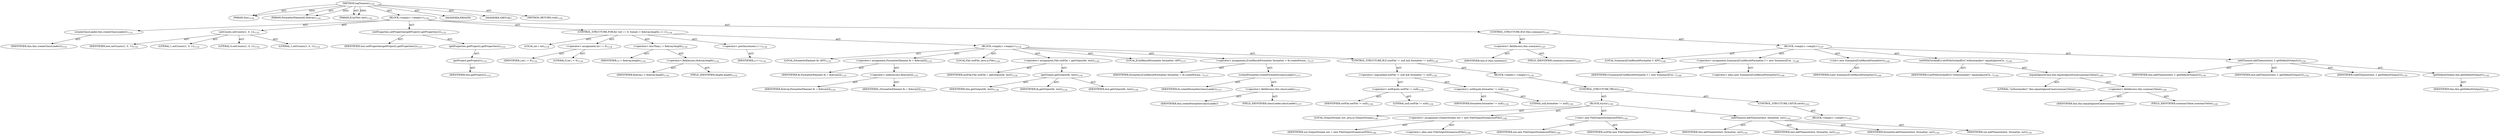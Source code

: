 digraph "logTimeout" {  
"111669149745" [label = <(METHOD,logTimeout)<SUB>1130</SUB>> ]
"115964117014" [label = <(PARAM,this)<SUB>1130</SUB>> ]
"115964117084" [label = <(PARAM,FormatterElement[] feArray)<SUB>1130</SUB>> ]
"115964117085" [label = <(PARAM,JUnitTest test)<SUB>1130</SUB>> ]
"25769803908" [label = <(BLOCK,&lt;empty&gt;,&lt;empty&gt;)<SUB>1130</SUB>> ]
"30064771733" [label = <(createClassLoader,this.createClassLoader())<SUB>1131</SUB>> ]
"68719476801" [label = <(IDENTIFIER,this,this.createClassLoader())<SUB>1131</SUB>> ]
"30064771734" [label = <(setCounts,setCounts(1, 0, 1))<SUB>1132</SUB>> ]
"68719477299" [label = <(IDENTIFIER,test,setCounts(1, 0, 1))<SUB>1132</SUB>> ]
"90194313332" [label = <(LITERAL,1,setCounts(1, 0, 1))<SUB>1132</SUB>> ]
"90194313333" [label = <(LITERAL,0,setCounts(1, 0, 1))<SUB>1132</SUB>> ]
"90194313334" [label = <(LITERAL,1,setCounts(1, 0, 1))<SUB>1132</SUB>> ]
"30064771735" [label = <(setProperties,setProperties(getProject().getProperties()))<SUB>1133</SUB>> ]
"68719477300" [label = <(IDENTIFIER,test,setProperties(getProject().getProperties()))<SUB>1133</SUB>> ]
"30064771736" [label = <(getProperties,getProject().getProperties())<SUB>1133</SUB>> ]
"30064771737" [label = <(getProject,getProject())<SUB>1133</SUB>> ]
"68719476802" [label = <(IDENTIFIER,this,getProject())<SUB>1133</SUB>> ]
"47244640330" [label = <(CONTROL_STRUCTURE,FOR,for (int i = 0; Some(i &lt; feArray.length); i++))<SUB>1134</SUB>> ]
"94489280582" [label = <(LOCAL,int i: int)<SUB>1134</SUB>> ]
"30064771738" [label = <(&lt;operator&gt;.assignment,int i = 0)<SUB>1134</SUB>> ]
"68719477301" [label = <(IDENTIFIER,i,int i = 0)<SUB>1134</SUB>> ]
"90194313335" [label = <(LITERAL,0,int i = 0)<SUB>1134</SUB>> ]
"30064771739" [label = <(&lt;operator&gt;.lessThan,i &lt; feArray.length)<SUB>1134</SUB>> ]
"68719477302" [label = <(IDENTIFIER,i,i &lt; feArray.length)<SUB>1134</SUB>> ]
"30064771740" [label = <(&lt;operator&gt;.fieldAccess,feArray.length)<SUB>1134</SUB>> ]
"68719477303" [label = <(IDENTIFIER,feArray,i &lt; feArray.length)<SUB>1134</SUB>> ]
"55834574982" [label = <(FIELD_IDENTIFIER,length,length)<SUB>1134</SUB>> ]
"30064771741" [label = <(&lt;operator&gt;.postIncrement,i++)<SUB>1134</SUB>> ]
"68719477304" [label = <(IDENTIFIER,i,i++)<SUB>1134</SUB>> ]
"25769803909" [label = <(BLOCK,&lt;empty&gt;,&lt;empty&gt;)<SUB>1134</SUB>> ]
"94489280583" [label = <(LOCAL,FormatterElement fe: ANY)<SUB>1135</SUB>> ]
"30064771742" [label = <(&lt;operator&gt;.assignment,FormatterElement fe = feArray[i])<SUB>1135</SUB>> ]
"68719477305" [label = <(IDENTIFIER,fe,FormatterElement fe = feArray[i])<SUB>1135</SUB>> ]
"30064771743" [label = <(&lt;operator&gt;.indexAccess,feArray[i])<SUB>1135</SUB>> ]
"68719477306" [label = <(IDENTIFIER,feArray,FormatterElement fe = feArray[i])<SUB>1135</SUB>> ]
"68719477307" [label = <(IDENTIFIER,i,FormatterElement fe = feArray[i])<SUB>1135</SUB>> ]
"94489280584" [label = <(LOCAL,File outFile: java.io.File)<SUB>1136</SUB>> ]
"30064771744" [label = <(&lt;operator&gt;.assignment,File outFile = getOutput(fe, test))<SUB>1136</SUB>> ]
"68719477308" [label = <(IDENTIFIER,outFile,File outFile = getOutput(fe, test))<SUB>1136</SUB>> ]
"30064771745" [label = <(getOutput,getOutput(fe, test))<SUB>1136</SUB>> ]
"68719476803" [label = <(IDENTIFIER,this,getOutput(fe, test))<SUB>1136</SUB>> ]
"68719477309" [label = <(IDENTIFIER,fe,getOutput(fe, test))<SUB>1136</SUB>> ]
"68719477310" [label = <(IDENTIFIER,test,getOutput(fe, test))<SUB>1136</SUB>> ]
"94489280585" [label = <(LOCAL,JUnitResultFormatter formatter: ANY)<SUB>1137</SUB>> ]
"30064771746" [label = <(&lt;operator&gt;.assignment,JUnitResultFormatter formatter = fe.createForma...)<SUB>1137</SUB>> ]
"68719477311" [label = <(IDENTIFIER,formatter,JUnitResultFormatter formatter = fe.createForma...)<SUB>1137</SUB>> ]
"30064771747" [label = <(createFormatter,createFormatter(classLoader))<SUB>1137</SUB>> ]
"68719477312" [label = <(IDENTIFIER,fe,createFormatter(classLoader))<SUB>1137</SUB>> ]
"30064771748" [label = <(&lt;operator&gt;.fieldAccess,this.classLoader)<SUB>1137</SUB>> ]
"68719477313" [label = <(IDENTIFIER,this,createFormatter(classLoader))> ]
"55834574983" [label = <(FIELD_IDENTIFIER,classLoader,classLoader)<SUB>1137</SUB>> ]
"47244640331" [label = <(CONTROL_STRUCTURE,IF,if (outFile != null &amp;&amp; formatter != null))<SUB>1138</SUB>> ]
"30064771749" [label = <(&lt;operator&gt;.logicalAnd,outFile != null &amp;&amp; formatter != null)<SUB>1138</SUB>> ]
"30064771750" [label = <(&lt;operator&gt;.notEquals,outFile != null)<SUB>1138</SUB>> ]
"68719477314" [label = <(IDENTIFIER,outFile,outFile != null)<SUB>1138</SUB>> ]
"90194313336" [label = <(LITERAL,null,outFile != null)<SUB>1138</SUB>> ]
"30064771751" [label = <(&lt;operator&gt;.notEquals,formatter != null)<SUB>1138</SUB>> ]
"68719477315" [label = <(IDENTIFIER,formatter,formatter != null)<SUB>1138</SUB>> ]
"90194313337" [label = <(LITERAL,null,formatter != null)<SUB>1138</SUB>> ]
"25769803910" [label = <(BLOCK,&lt;empty&gt;,&lt;empty&gt;)<SUB>1138</SUB>> ]
"47244640332" [label = <(CONTROL_STRUCTURE,TRY,try)<SUB>1139</SUB>> ]
"25769803911" [label = <(BLOCK,try,try)<SUB>1139</SUB>> ]
"94489280586" [label = <(LOCAL,OutputStream out: java.io.OutputStream)<SUB>1140</SUB>> ]
"30064771752" [label = <(&lt;operator&gt;.assignment,OutputStream out = new FileOutputStream(outFile))<SUB>1140</SUB>> ]
"68719477316" [label = <(IDENTIFIER,out,OutputStream out = new FileOutputStream(outFile))<SUB>1140</SUB>> ]
"30064771753" [label = <(&lt;operator&gt;.alloc,new FileOutputStream(outFile))<SUB>1140</SUB>> ]
"30064771754" [label = <(&lt;init&gt;,new FileOutputStream(outFile))<SUB>1140</SUB>> ]
"68719477317" [label = <(IDENTIFIER,out,new FileOutputStream(outFile))<SUB>1140</SUB>> ]
"68719477318" [label = <(IDENTIFIER,outFile,new FileOutputStream(outFile))<SUB>1140</SUB>> ]
"30064771755" [label = <(addTimeout,addTimeout(test, formatter, out))<SUB>1141</SUB>> ]
"68719476804" [label = <(IDENTIFIER,this,addTimeout(test, formatter, out))<SUB>1141</SUB>> ]
"68719477319" [label = <(IDENTIFIER,test,addTimeout(test, formatter, out))<SUB>1141</SUB>> ]
"68719477320" [label = <(IDENTIFIER,formatter,addTimeout(test, formatter, out))<SUB>1141</SUB>> ]
"68719477321" [label = <(IDENTIFIER,out,addTimeout(test, formatter, out))<SUB>1141</SUB>> ]
"47244640333" [label = <(CONTROL_STRUCTURE,CATCH,catch)<SUB>1142</SUB>> ]
"25769803912" [label = <(BLOCK,&lt;empty&gt;,&lt;empty&gt;)<SUB>1142</SUB>> ]
"47244640334" [label = <(CONTROL_STRUCTURE,IF,if (this.summary))<SUB>1147</SUB>> ]
"30064771756" [label = <(&lt;operator&gt;.fieldAccess,this.summary)<SUB>1147</SUB>> ]
"68719477322" [label = <(IDENTIFIER,this,if (this.summary))> ]
"55834574984" [label = <(FIELD_IDENTIFIER,summary,summary)<SUB>1147</SUB>> ]
"25769803913" [label = <(BLOCK,&lt;empty&gt;,&lt;empty&gt;)<SUB>1147</SUB>> ]
"94489280587" [label = <(LOCAL,SummaryJUnitResultFormatter f: ANY)<SUB>1148</SUB>> ]
"30064771757" [label = <(&lt;operator&gt;.assignment,SummaryJUnitResultFormatter f = new SummaryJUni...)<SUB>1148</SUB>> ]
"68719477323" [label = <(IDENTIFIER,f,SummaryJUnitResultFormatter f = new SummaryJUni...)<SUB>1148</SUB>> ]
"30064771758" [label = <(&lt;operator&gt;.alloc,new SummaryJUnitResultFormatter())<SUB>1148</SUB>> ]
"30064771759" [label = <(&lt;init&gt;,new SummaryJUnitResultFormatter())<SUB>1148</SUB>> ]
"68719477324" [label = <(IDENTIFIER,f,new SummaryJUnitResultFormatter())<SUB>1148</SUB>> ]
"30064771760" [label = <(setWithOutAndErr,setWithOutAndErr(&quot;withoutanderr&quot;.equalsIgnoreCa...)<SUB>1149</SUB>> ]
"68719477325" [label = <(IDENTIFIER,f,setWithOutAndErr(&quot;withoutanderr&quot;.equalsIgnoreCa...)<SUB>1149</SUB>> ]
"30064771761" [label = <(equalsIgnoreCase,this.equalsIgnoreCase(summaryValue))<SUB>1149</SUB>> ]
"90194313338" [label = <(LITERAL,&quot;withoutanderr&quot;,this.equalsIgnoreCase(summaryValue))<SUB>1149</SUB>> ]
"30064771762" [label = <(&lt;operator&gt;.fieldAccess,this.summaryValue)<SUB>1149</SUB>> ]
"68719477326" [label = <(IDENTIFIER,this,this.equalsIgnoreCase(summaryValue))> ]
"55834574985" [label = <(FIELD_IDENTIFIER,summaryValue,summaryValue)<SUB>1149</SUB>> ]
"30064771763" [label = <(addTimeout,addTimeout(test, f, getDefaultOutput()))<SUB>1150</SUB>> ]
"68719476806" [label = <(IDENTIFIER,this,addTimeout(test, f, getDefaultOutput()))<SUB>1150</SUB>> ]
"68719477327" [label = <(IDENTIFIER,test,addTimeout(test, f, getDefaultOutput()))<SUB>1150</SUB>> ]
"68719477328" [label = <(IDENTIFIER,f,addTimeout(test, f, getDefaultOutput()))<SUB>1150</SUB>> ]
"30064771764" [label = <(getDefaultOutput,this.getDefaultOutput())<SUB>1150</SUB>> ]
"68719476805" [label = <(IDENTIFIER,this,this.getDefaultOutput())<SUB>1150</SUB>> ]
"133143986295" [label = <(MODIFIER,PRIVATE)> ]
"133143986296" [label = <(MODIFIER,VIRTUAL)> ]
"128849018929" [label = <(METHOD_RETURN,void)<SUB>1130</SUB>> ]
  "111669149745" -> "115964117014"  [ label = "AST: "] 
  "111669149745" -> "115964117084"  [ label = "AST: "] 
  "111669149745" -> "115964117085"  [ label = "AST: "] 
  "111669149745" -> "25769803908"  [ label = "AST: "] 
  "111669149745" -> "133143986295"  [ label = "AST: "] 
  "111669149745" -> "133143986296"  [ label = "AST: "] 
  "111669149745" -> "128849018929"  [ label = "AST: "] 
  "25769803908" -> "30064771733"  [ label = "AST: "] 
  "25769803908" -> "30064771734"  [ label = "AST: "] 
  "25769803908" -> "30064771735"  [ label = "AST: "] 
  "25769803908" -> "47244640330"  [ label = "AST: "] 
  "25769803908" -> "47244640334"  [ label = "AST: "] 
  "30064771733" -> "68719476801"  [ label = "AST: "] 
  "30064771734" -> "68719477299"  [ label = "AST: "] 
  "30064771734" -> "90194313332"  [ label = "AST: "] 
  "30064771734" -> "90194313333"  [ label = "AST: "] 
  "30064771734" -> "90194313334"  [ label = "AST: "] 
  "30064771735" -> "68719477300"  [ label = "AST: "] 
  "30064771735" -> "30064771736"  [ label = "AST: "] 
  "30064771736" -> "30064771737"  [ label = "AST: "] 
  "30064771737" -> "68719476802"  [ label = "AST: "] 
  "47244640330" -> "94489280582"  [ label = "AST: "] 
  "47244640330" -> "30064771738"  [ label = "AST: "] 
  "47244640330" -> "30064771739"  [ label = "AST: "] 
  "47244640330" -> "30064771741"  [ label = "AST: "] 
  "47244640330" -> "25769803909"  [ label = "AST: "] 
  "30064771738" -> "68719477301"  [ label = "AST: "] 
  "30064771738" -> "90194313335"  [ label = "AST: "] 
  "30064771739" -> "68719477302"  [ label = "AST: "] 
  "30064771739" -> "30064771740"  [ label = "AST: "] 
  "30064771740" -> "68719477303"  [ label = "AST: "] 
  "30064771740" -> "55834574982"  [ label = "AST: "] 
  "30064771741" -> "68719477304"  [ label = "AST: "] 
  "25769803909" -> "94489280583"  [ label = "AST: "] 
  "25769803909" -> "30064771742"  [ label = "AST: "] 
  "25769803909" -> "94489280584"  [ label = "AST: "] 
  "25769803909" -> "30064771744"  [ label = "AST: "] 
  "25769803909" -> "94489280585"  [ label = "AST: "] 
  "25769803909" -> "30064771746"  [ label = "AST: "] 
  "25769803909" -> "47244640331"  [ label = "AST: "] 
  "30064771742" -> "68719477305"  [ label = "AST: "] 
  "30064771742" -> "30064771743"  [ label = "AST: "] 
  "30064771743" -> "68719477306"  [ label = "AST: "] 
  "30064771743" -> "68719477307"  [ label = "AST: "] 
  "30064771744" -> "68719477308"  [ label = "AST: "] 
  "30064771744" -> "30064771745"  [ label = "AST: "] 
  "30064771745" -> "68719476803"  [ label = "AST: "] 
  "30064771745" -> "68719477309"  [ label = "AST: "] 
  "30064771745" -> "68719477310"  [ label = "AST: "] 
  "30064771746" -> "68719477311"  [ label = "AST: "] 
  "30064771746" -> "30064771747"  [ label = "AST: "] 
  "30064771747" -> "68719477312"  [ label = "AST: "] 
  "30064771747" -> "30064771748"  [ label = "AST: "] 
  "30064771748" -> "68719477313"  [ label = "AST: "] 
  "30064771748" -> "55834574983"  [ label = "AST: "] 
  "47244640331" -> "30064771749"  [ label = "AST: "] 
  "47244640331" -> "25769803910"  [ label = "AST: "] 
  "30064771749" -> "30064771750"  [ label = "AST: "] 
  "30064771749" -> "30064771751"  [ label = "AST: "] 
  "30064771750" -> "68719477314"  [ label = "AST: "] 
  "30064771750" -> "90194313336"  [ label = "AST: "] 
  "30064771751" -> "68719477315"  [ label = "AST: "] 
  "30064771751" -> "90194313337"  [ label = "AST: "] 
  "25769803910" -> "47244640332"  [ label = "AST: "] 
  "47244640332" -> "25769803911"  [ label = "AST: "] 
  "47244640332" -> "47244640333"  [ label = "AST: "] 
  "25769803911" -> "94489280586"  [ label = "AST: "] 
  "25769803911" -> "30064771752"  [ label = "AST: "] 
  "25769803911" -> "30064771754"  [ label = "AST: "] 
  "25769803911" -> "30064771755"  [ label = "AST: "] 
  "30064771752" -> "68719477316"  [ label = "AST: "] 
  "30064771752" -> "30064771753"  [ label = "AST: "] 
  "30064771754" -> "68719477317"  [ label = "AST: "] 
  "30064771754" -> "68719477318"  [ label = "AST: "] 
  "30064771755" -> "68719476804"  [ label = "AST: "] 
  "30064771755" -> "68719477319"  [ label = "AST: "] 
  "30064771755" -> "68719477320"  [ label = "AST: "] 
  "30064771755" -> "68719477321"  [ label = "AST: "] 
  "47244640333" -> "25769803912"  [ label = "AST: "] 
  "47244640334" -> "30064771756"  [ label = "AST: "] 
  "47244640334" -> "25769803913"  [ label = "AST: "] 
  "30064771756" -> "68719477322"  [ label = "AST: "] 
  "30064771756" -> "55834574984"  [ label = "AST: "] 
  "25769803913" -> "94489280587"  [ label = "AST: "] 
  "25769803913" -> "30064771757"  [ label = "AST: "] 
  "25769803913" -> "30064771759"  [ label = "AST: "] 
  "25769803913" -> "30064771760"  [ label = "AST: "] 
  "25769803913" -> "30064771763"  [ label = "AST: "] 
  "30064771757" -> "68719477323"  [ label = "AST: "] 
  "30064771757" -> "30064771758"  [ label = "AST: "] 
  "30064771759" -> "68719477324"  [ label = "AST: "] 
  "30064771760" -> "68719477325"  [ label = "AST: "] 
  "30064771760" -> "30064771761"  [ label = "AST: "] 
  "30064771761" -> "90194313338"  [ label = "AST: "] 
  "30064771761" -> "30064771762"  [ label = "AST: "] 
  "30064771762" -> "68719477326"  [ label = "AST: "] 
  "30064771762" -> "55834574985"  [ label = "AST: "] 
  "30064771763" -> "68719476806"  [ label = "AST: "] 
  "30064771763" -> "68719477327"  [ label = "AST: "] 
  "30064771763" -> "68719477328"  [ label = "AST: "] 
  "30064771763" -> "30064771764"  [ label = "AST: "] 
  "30064771764" -> "68719476805"  [ label = "AST: "] 
  "111669149745" -> "115964117014"  [ label = "DDG: "] 
  "111669149745" -> "115964117084"  [ label = "DDG: "] 
  "111669149745" -> "115964117085"  [ label = "DDG: "] 
}
